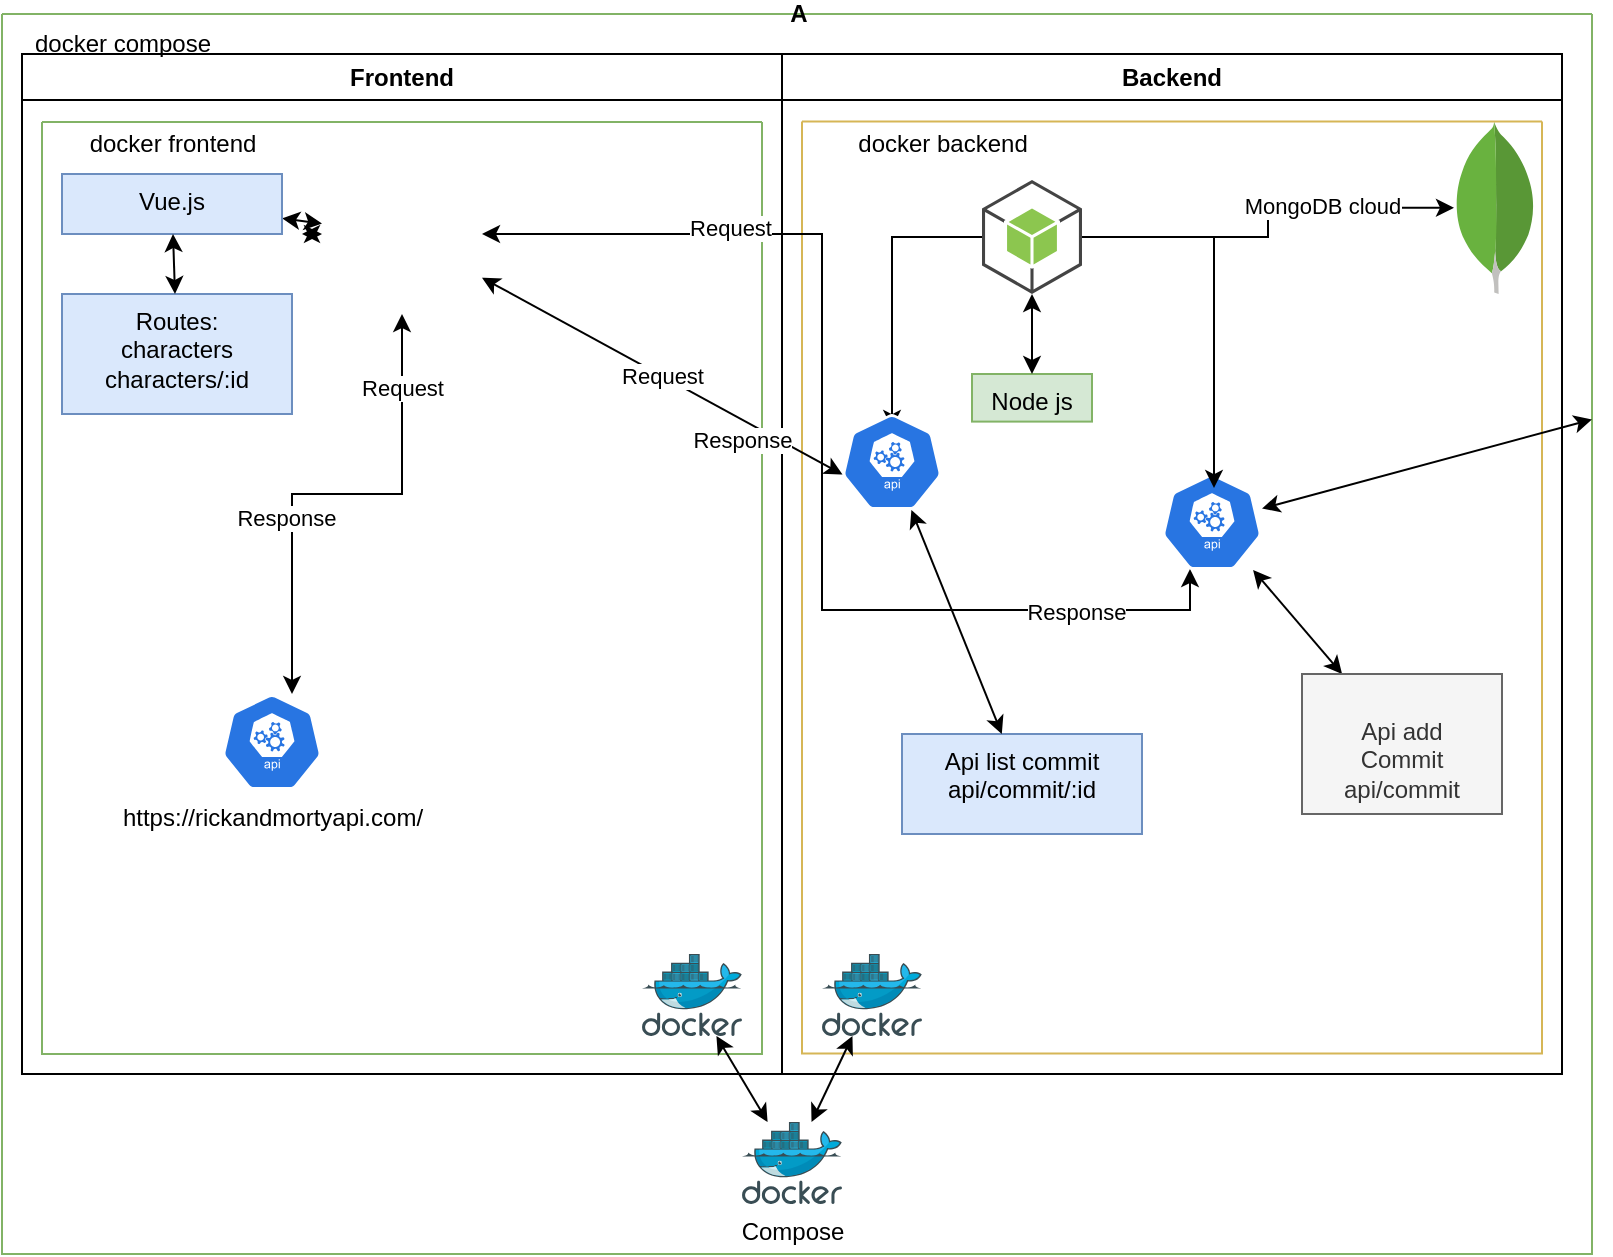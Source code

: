 <mxfile version="20.6.2" type="device"><diagram id="ablgNSvzWNDFJCK_-WeI" name="Página-1"><mxGraphModel dx="996" dy="742" grid="1" gridSize="10" guides="1" tooltips="1" connect="1" arrows="1" fold="1" page="1" pageScale="1" pageWidth="827" pageHeight="1169" math="0" shadow="0"><root><mxCell id="0"/><mxCell id="1" parent="0"/><mxCell id="5FQSElHwFzUvSxdeTK6X-13" value="Backend" style="swimlane;whiteSpace=wrap;html=1;" vertex="1" parent="1"><mxGeometry x="450" y="30" width="390" height="510" as="geometry"/></mxCell><mxCell id="5FQSElHwFzUvSxdeTK6X-5" value="" style="dashed=0;outlineConnect=0;html=1;align=center;labelPosition=center;verticalLabelPosition=bottom;verticalAlign=top;shape=mxgraph.weblogos.mongodb" vertex="1" parent="5FQSElHwFzUvSxdeTK6X-13"><mxGeometry x="336" y="33.8" width="41.2" height="86.2" as="geometry"/></mxCell><mxCell id="5FQSElHwFzUvSxdeTK6X-16" style="edgeStyle=orthogonalEdgeStyle;rounded=0;orthogonalLoop=1;jettySize=auto;html=1;entryX=0.5;entryY=0.146;entryDx=0;entryDy=0;entryPerimeter=0;" edge="1" parent="5FQSElHwFzUvSxdeTK6X-13" source="5FQSElHwFzUvSxdeTK6X-15" target="5FQSElHwFzUvSxdeTK6X-11"><mxGeometry relative="1" as="geometry"/></mxCell><mxCell id="5FQSElHwFzUvSxdeTK6X-18" style="edgeStyle=orthogonalEdgeStyle;rounded=0;orthogonalLoop=1;jettySize=auto;html=1;" edge="1" parent="5FQSElHwFzUvSxdeTK6X-13" source="5FQSElHwFzUvSxdeTK6X-15" target="5FQSElHwFzUvSxdeTK6X-5"><mxGeometry relative="1" as="geometry"/></mxCell><mxCell id="5FQSElHwFzUvSxdeTK6X-19" value="MongoDB cloud&lt;br&gt;" style="edgeLabel;html=1;align=center;verticalAlign=middle;resizable=0;points=[];" vertex="1" connectable="0" parent="5FQSElHwFzUvSxdeTK6X-18"><mxGeometry x="0.342" y="1" relative="1" as="geometry"><mxPoint as="offset"/></mxGeometry></mxCell><mxCell id="5FQSElHwFzUvSxdeTK6X-15" value="" style="outlineConnect=0;dashed=0;verticalLabelPosition=bottom;verticalAlign=top;align=center;html=1;shape=mxgraph.aws3.android;fillColor=#8CC64F;gradientColor=none;" vertex="1" parent="5FQSElHwFzUvSxdeTK6X-13"><mxGeometry x="100" y="63" width="50" height="57" as="geometry"/></mxCell><mxCell id="5FQSElHwFzUvSxdeTK6X-11" value="" style="sketch=0;html=1;dashed=0;whitespace=wrap;fillColor=#2875E2;strokeColor=#ffffff;points=[[0.005,0.63,0],[0.1,0.2,0],[0.9,0.2,0],[0.5,0,0],[0.995,0.63,0],[0.72,0.99,0],[0.5,1,0],[0.28,0.99,0]];verticalLabelPosition=bottom;align=center;verticalAlign=top;shape=mxgraph.kubernetes.icon;prIcon=api" vertex="1" parent="5FQSElHwFzUvSxdeTK6X-13"><mxGeometry x="30" y="180" width="50" height="48" as="geometry"/></mxCell><mxCell id="5FQSElHwFzUvSxdeTK6X-40" value="" style="swimlane;startSize=0;fillColor=#fff2cc;strokeColor=#d6b656;" vertex="1" parent="5FQSElHwFzUvSxdeTK6X-13"><mxGeometry x="10" y="33.8" width="370" height="466" as="geometry"><mxRectangle x="10" y="33.8" width="380" height="466.2" as="alternateBounds"/></mxGeometry></mxCell><mxCell id="5FQSElHwFzUvSxdeTK6X-1" value="" style="sketch=0;aspect=fixed;html=1;points=[];align=center;image;fontSize=12;image=img/lib/mscae/Docker.svg;" vertex="1" parent="5FQSElHwFzUvSxdeTK6X-40"><mxGeometry x="10" y="416.2" width="50" height="41" as="geometry"/></mxCell><mxCell id="5FQSElHwFzUvSxdeTK6X-14" value="Frontend" style="swimlane;whiteSpace=wrap;html=1;" vertex="1" parent="1"><mxGeometry x="70" y="30" width="380" height="510" as="geometry"/></mxCell><mxCell id="5FQSElHwFzUvSxdeTK6X-30" style="edgeStyle=none;rounded=0;orthogonalLoop=1;jettySize=auto;html=1;startArrow=classic;startFill=1;" edge="1" parent="5FQSElHwFzUvSxdeTK6X-14" source="5FQSElHwFzUvSxdeTK6X-6"><mxGeometry relative="1" as="geometry"><mxPoint x="140" y="90" as="targetPoint"/></mxGeometry></mxCell><mxCell id="5FQSElHwFzUvSxdeTK6X-34" value="" style="edgeStyle=none;rounded=0;orthogonalLoop=1;jettySize=auto;html=1;startArrow=classic;startFill=1;" edge="1" parent="5FQSElHwFzUvSxdeTK6X-14" source="5FQSElHwFzUvSxdeTK6X-6" target="5FQSElHwFzUvSxdeTK6X-33"><mxGeometry relative="1" as="geometry"/></mxCell><mxCell id="5FQSElHwFzUvSxdeTK6X-6" value="" style="shape=image;html=1;verticalAlign=top;verticalLabelPosition=bottom;labelBackgroundColor=#ffffff;imageAspect=0;aspect=fixed;image=https://cdn2.iconfinder.com/data/icons/boxicons-logos/24/bxl-vuejs-128.png" vertex="1" parent="5FQSElHwFzUvSxdeTK6X-14"><mxGeometry x="150" y="50" width="80" height="80" as="geometry"/></mxCell><mxCell id="5FQSElHwFzUvSxdeTK6X-20" value="Request" style="edgeStyle=orthogonalEdgeStyle;rounded=0;orthogonalLoop=1;jettySize=auto;html=1;startArrow=classic;startFill=1;" edge="1" parent="5FQSElHwFzUvSxdeTK6X-14" source="5FQSElHwFzUvSxdeTK6X-9" target="5FQSElHwFzUvSxdeTK6X-6"><mxGeometry x="0.696" relative="1" as="geometry"><Array as="points"><mxPoint x="135" y="220"/><mxPoint x="190" y="220"/></Array><mxPoint as="offset"/></mxGeometry></mxCell><mxCell id="5FQSElHwFzUvSxdeTK6X-27" value="Response" style="edgeLabel;html=1;align=center;verticalAlign=middle;resizable=0;points=[];" vertex="1" connectable="0" parent="5FQSElHwFzUvSxdeTK6X-20"><mxGeometry x="-0.275" y="3" relative="1" as="geometry"><mxPoint y="1" as="offset"/></mxGeometry></mxCell><mxCell id="5FQSElHwFzUvSxdeTK6X-9" value="&lt;span style=&quot;font-size: 12px;&quot;&gt;https://rickandmortyapi.com/&lt;/span&gt;" style="sketch=0;html=1;dashed=0;whitespace=wrap;fillColor=#2875E2;strokeColor=#ffffff;points=[[0.005,0.63,0],[0.1,0.2,0],[0.9,0.2,0],[0.5,0,0],[0.995,0.63,0],[0.72,0.99,0],[0.5,1,0],[0.28,0.99,0]];verticalLabelPosition=bottom;align=center;verticalAlign=top;shape=mxgraph.kubernetes.icon;prIcon=api" vertex="1" parent="5FQSElHwFzUvSxdeTK6X-14"><mxGeometry x="100" y="320" width="50" height="48" as="geometry"/></mxCell><mxCell id="5FQSElHwFzUvSxdeTK6X-33" value="Vue.js" style="whiteSpace=wrap;html=1;verticalAlign=top;labelBackgroundColor=none;fillColor=#dae8fc;strokeColor=#6c8ebf;" vertex="1" parent="5FQSElHwFzUvSxdeTK6X-14"><mxGeometry x="20" y="60" width="110" height="30" as="geometry"/></mxCell><mxCell id="5FQSElHwFzUvSxdeTK6X-39" value="" style="swimlane;startSize=0;fillColor=#d5e8d4;strokeColor=#82b366;" vertex="1" parent="5FQSElHwFzUvSxdeTK6X-14"><mxGeometry x="10" y="34" width="360" height="466" as="geometry"/></mxCell><mxCell id="5FQSElHwFzUvSxdeTK6X-2" value="" style="sketch=0;aspect=fixed;html=1;points=[];align=center;image;fontSize=12;image=img/lib/mscae/Docker.svg;" vertex="1" parent="5FQSElHwFzUvSxdeTK6X-39"><mxGeometry x="300" y="416" width="50" height="41" as="geometry"/></mxCell><mxCell id="5FQSElHwFzUvSxdeTK6X-22" value="Request" style="rounded=0;orthogonalLoop=1;jettySize=auto;html=1;entryX=0.005;entryY=0.63;entryDx=0;entryDy=0;entryPerimeter=0;startArrow=classic;startFill=1;" edge="1" parent="1" source="5FQSElHwFzUvSxdeTK6X-6" target="5FQSElHwFzUvSxdeTK6X-11"><mxGeometry relative="1" as="geometry"><mxPoint x="260" y="230" as="targetPoint"/></mxGeometry></mxCell><mxCell id="5FQSElHwFzUvSxdeTK6X-26" value="Response" style="edgeLabel;html=1;align=center;verticalAlign=middle;resizable=0;points=[];" vertex="1" connectable="0" parent="5FQSElHwFzUvSxdeTK6X-22"><mxGeometry x="0.645" y="-3" relative="1" as="geometry"><mxPoint x="-17" y="-3" as="offset"/></mxGeometry></mxCell><mxCell id="5FQSElHwFzUvSxdeTK6X-23" style="edgeStyle=orthogonalEdgeStyle;rounded=0;orthogonalLoop=1;jettySize=auto;html=1;entryX=0.28;entryY=0.99;entryDx=0;entryDy=0;entryPerimeter=0;startArrow=classic;startFill=1;" edge="1" parent="1" source="5FQSElHwFzUvSxdeTK6X-6" target="5FQSElHwFzUvSxdeTK6X-10"><mxGeometry relative="1" as="geometry"/></mxCell><mxCell id="5FQSElHwFzUvSxdeTK6X-24" value="Request" style="edgeLabel;html=1;align=center;verticalAlign=middle;resizable=0;points=[];" vertex="1" connectable="0" parent="5FQSElHwFzUvSxdeTK6X-23"><mxGeometry x="-0.56" y="4" relative="1" as="geometry"><mxPoint y="1" as="offset"/></mxGeometry></mxCell><mxCell id="5FQSElHwFzUvSxdeTK6X-25" value="Response" style="edgeLabel;html=1;align=center;verticalAlign=middle;resizable=0;points=[];" vertex="1" connectable="0" parent="5FQSElHwFzUvSxdeTK6X-23"><mxGeometry x="0.723" relative="1" as="geometry"><mxPoint y="1" as="offset"/></mxGeometry></mxCell><mxCell id="5FQSElHwFzUvSxdeTK6X-3" value="Compose" style="sketch=0;aspect=fixed;html=1;points=[];align=center;image;fontSize=12;image=img/lib/mscae/Docker.svg;" vertex="1" parent="1"><mxGeometry x="430" y="564" width="50" height="41" as="geometry"/></mxCell><mxCell id="5FQSElHwFzUvSxdeTK6X-41" value="" style="edgeStyle=none;rounded=0;orthogonalLoop=1;jettySize=auto;html=1;startArrow=classic;startFill=1;" edge="1" parent="1" source="5FQSElHwFzUvSxdeTK6X-1" target="5FQSElHwFzUvSxdeTK6X-3"><mxGeometry relative="1" as="geometry"/></mxCell><mxCell id="5FQSElHwFzUvSxdeTK6X-42" style="edgeStyle=none;rounded=0;orthogonalLoop=1;jettySize=auto;html=1;startArrow=classic;startFill=1;" edge="1" parent="1" source="5FQSElHwFzUvSxdeTK6X-2" target="5FQSElHwFzUvSxdeTK6X-3"><mxGeometry relative="1" as="geometry"/></mxCell><mxCell id="5FQSElHwFzUvSxdeTK6X-43" value="A" style="swimlane;startSize=0;fillColor=#d5e8d4;strokeColor=#82b366;html=1;" vertex="1" parent="1"><mxGeometry x="60" y="10" width="795" height="620" as="geometry"><mxRectangle x="60" y="10" width="790" height="620" as="alternateBounds"/></mxGeometry></mxCell><mxCell id="5FQSElHwFzUvSxdeTK6X-44" value="docker compose" style="text;html=1;align=center;verticalAlign=middle;resizable=0;points=[];autosize=1;strokeColor=none;fillColor=none;" vertex="1" parent="5FQSElHwFzUvSxdeTK6X-43"><mxGeometry width="120" height="30" as="geometry"/></mxCell><mxCell id="5FQSElHwFzUvSxdeTK6X-45" value="docker frontend" style="text;html=1;align=center;verticalAlign=middle;resizable=0;points=[];autosize=1;strokeColor=none;fillColor=none;" vertex="1" parent="5FQSElHwFzUvSxdeTK6X-43"><mxGeometry x="30" y="50" width="110" height="30" as="geometry"/></mxCell><mxCell id="5FQSElHwFzUvSxdeTK6X-35" value="Node js" style="whiteSpace=wrap;html=1;verticalAlign=top;fillColor=#d5e8d4;dashed=0;strokeColor=#82b366;" vertex="1" parent="5FQSElHwFzUvSxdeTK6X-43"><mxGeometry x="485" y="180" width="60" height="23.8" as="geometry"/></mxCell><mxCell id="5FQSElHwFzUvSxdeTK6X-46" value="docker backend" style="text;html=1;align=center;verticalAlign=middle;resizable=0;points=[];autosize=1;strokeColor=none;fillColor=none;" vertex="1" parent="5FQSElHwFzUvSxdeTK6X-43"><mxGeometry x="410" y="50" width="120" height="30" as="geometry"/></mxCell><mxCell id="5FQSElHwFzUvSxdeTK6X-48" value="" style="edgeStyle=none;rounded=0;orthogonalLoop=1;jettySize=auto;html=1;startArrow=classic;startFill=1;" edge="1" parent="5FQSElHwFzUvSxdeTK6X-43" source="5FQSElHwFzUvSxdeTK6X-10" target="5FQSElHwFzUvSxdeTK6X-47"><mxGeometry relative="1" as="geometry"/></mxCell><mxCell id="5FQSElHwFzUvSxdeTK6X-49" style="edgeStyle=none;rounded=0;orthogonalLoop=1;jettySize=auto;html=1;startArrow=classic;startFill=1;" edge="1" parent="5FQSElHwFzUvSxdeTK6X-43" source="5FQSElHwFzUvSxdeTK6X-10" target="5FQSElHwFzUvSxdeTK6X-43"><mxGeometry relative="1" as="geometry"/></mxCell><mxCell id="5FQSElHwFzUvSxdeTK6X-10" value="" style="sketch=0;html=1;dashed=0;whitespace=wrap;fillColor=#2875E2;strokeColor=#ffffff;points=[[0.005,0.63,0],[0.1,0.2,0],[0.9,0.2,0],[0.5,0,0],[0.995,0.63,0],[0.72,0.99,0],[0.5,1,0],[0.28,0.99,0]];verticalLabelPosition=bottom;align=center;verticalAlign=top;shape=mxgraph.kubernetes.icon;prIcon=api;spacing=17;spacingLeft=30;" vertex="1" parent="5FQSElHwFzUvSxdeTK6X-43"><mxGeometry x="580" y="230" width="50" height="48" as="geometry"/></mxCell><mxCell id="5FQSElHwFzUvSxdeTK6X-47" value="&lt;span style=&quot;&quot;&gt;Api add Commit&lt;br&gt;api/commit&lt;br&gt;&lt;/span&gt;" style="whiteSpace=wrap;html=1;verticalAlign=top;fillColor=#f5f5f5;strokeColor=#666666;sketch=0;dashed=0;spacing=17;spacingLeft=0;align=center;fontColor=#333333;" vertex="1" parent="5FQSElHwFzUvSxdeTK6X-43"><mxGeometry x="650" y="330" width="100" height="70" as="geometry"/></mxCell><mxCell id="5FQSElHwFzUvSxdeTK6X-53" value="Api list commit&lt;br&gt;api/commit/:id" style="whiteSpace=wrap;html=1;verticalAlign=top;fillColor=#dae8fc;strokeColor=#6c8ebf;sketch=0;dashed=0;" vertex="1" parent="5FQSElHwFzUvSxdeTK6X-43"><mxGeometry x="450" y="360" width="120" height="50" as="geometry"/></mxCell><mxCell id="5FQSElHwFzUvSxdeTK6X-57" value="Routes:&lt;br&gt;characters&lt;br&gt;characters/:id" style="whiteSpace=wrap;html=1;verticalAlign=top;fillColor=#dae8fc;strokeColor=#6c8ebf;labelBackgroundColor=none;" vertex="1" parent="5FQSElHwFzUvSxdeTK6X-43"><mxGeometry x="30" y="140" width="115" height="60" as="geometry"/></mxCell><mxCell id="5FQSElHwFzUvSxdeTK6X-36" value="" style="edgeStyle=none;rounded=0;orthogonalLoop=1;jettySize=auto;html=1;startArrow=classic;startFill=1;" edge="1" parent="1" source="5FQSElHwFzUvSxdeTK6X-15" target="5FQSElHwFzUvSxdeTK6X-35"><mxGeometry relative="1" as="geometry"/></mxCell><mxCell id="5FQSElHwFzUvSxdeTK6X-17" style="edgeStyle=orthogonalEdgeStyle;rounded=0;orthogonalLoop=1;jettySize=auto;html=1;entryX=0.52;entryY=0.146;entryDx=0;entryDy=0;entryPerimeter=0;" edge="1" parent="1" source="5FQSElHwFzUvSxdeTK6X-15" target="5FQSElHwFzUvSxdeTK6X-10"><mxGeometry relative="1" as="geometry"/></mxCell><mxCell id="5FQSElHwFzUvSxdeTK6X-54" value="" style="edgeStyle=none;rounded=0;orthogonalLoop=1;jettySize=auto;html=1;startArrow=classic;startFill=1;" edge="1" parent="1" source="5FQSElHwFzUvSxdeTK6X-11" target="5FQSElHwFzUvSxdeTK6X-53"><mxGeometry relative="1" as="geometry"/></mxCell><mxCell id="5FQSElHwFzUvSxdeTK6X-58" value="" style="edgeStyle=none;rounded=0;orthogonalLoop=1;jettySize=auto;html=1;startArrow=classic;startFill=1;" edge="1" parent="1" source="5FQSElHwFzUvSxdeTK6X-33" target="5FQSElHwFzUvSxdeTK6X-57"><mxGeometry relative="1" as="geometry"/></mxCell></root></mxGraphModel></diagram></mxfile>